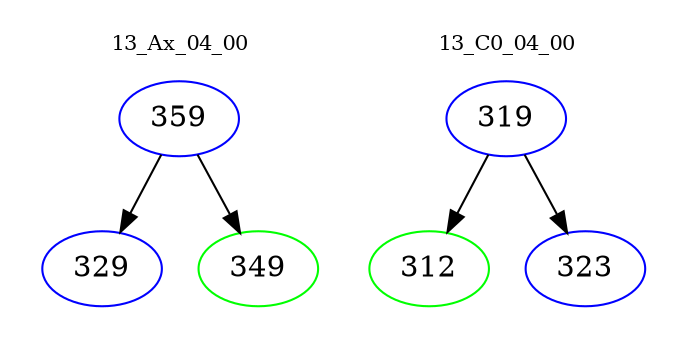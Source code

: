 digraph{
subgraph cluster_0 {
color = white
label = "13_Ax_04_00";
fontsize=10;
T0_359 [label="359", color="blue"]
T0_359 -> T0_329 [color="black"]
T0_329 [label="329", color="blue"]
T0_359 -> T0_349 [color="black"]
T0_349 [label="349", color="green"]
}
subgraph cluster_1 {
color = white
label = "13_C0_04_00";
fontsize=10;
T1_319 [label="319", color="blue"]
T1_319 -> T1_312 [color="black"]
T1_312 [label="312", color="green"]
T1_319 -> T1_323 [color="black"]
T1_323 [label="323", color="blue"]
}
}
